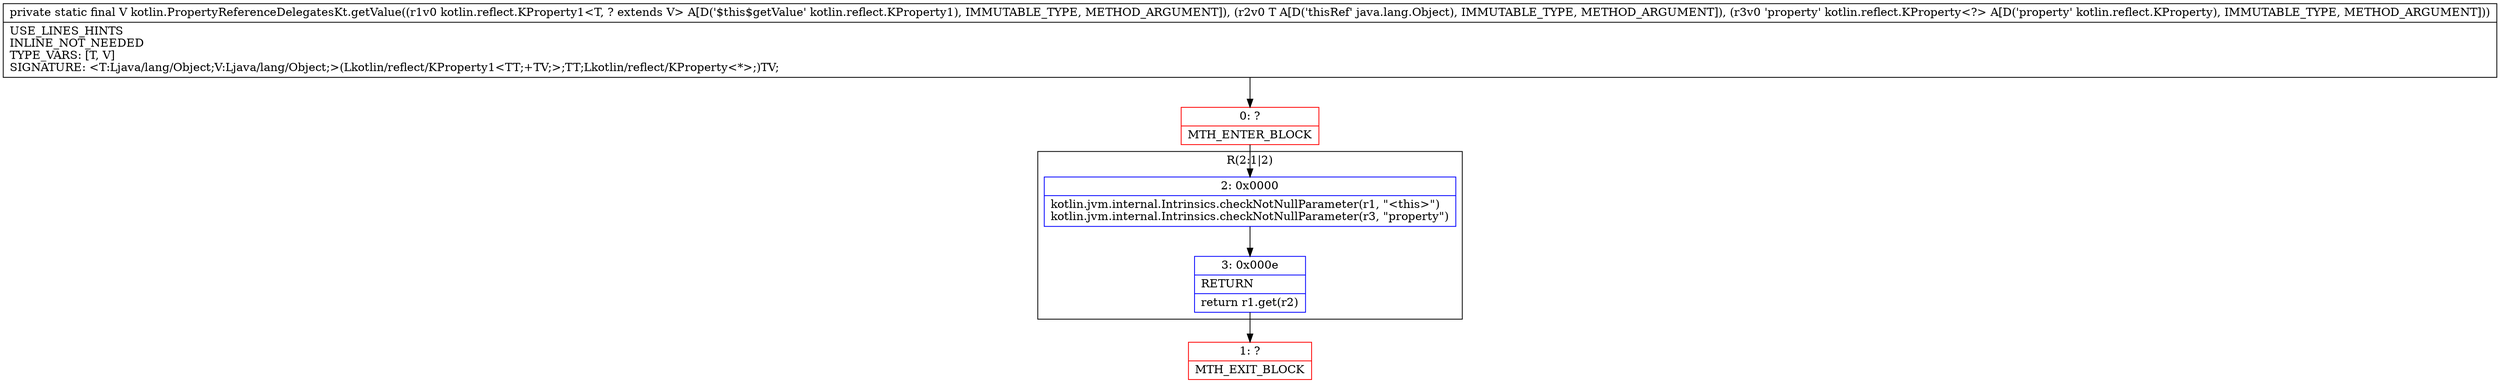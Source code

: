 digraph "CFG forkotlin.PropertyReferenceDelegatesKt.getValue(Lkotlin\/reflect\/KProperty1;Ljava\/lang\/Object;Lkotlin\/reflect\/KProperty;)Ljava\/lang\/Object;" {
subgraph cluster_Region_653503000 {
label = "R(2:1|2)";
node [shape=record,color=blue];
Node_2 [shape=record,label="{2\:\ 0x0000|kotlin.jvm.internal.Intrinsics.checkNotNullParameter(r1, \"\<this\>\")\lkotlin.jvm.internal.Intrinsics.checkNotNullParameter(r3, \"property\")\l}"];
Node_3 [shape=record,label="{3\:\ 0x000e|RETURN\l|return r1.get(r2)\l}"];
}
Node_0 [shape=record,color=red,label="{0\:\ ?|MTH_ENTER_BLOCK\l}"];
Node_1 [shape=record,color=red,label="{1\:\ ?|MTH_EXIT_BLOCK\l}"];
MethodNode[shape=record,label="{private static final V kotlin.PropertyReferenceDelegatesKt.getValue((r1v0 kotlin.reflect.KProperty1\<T, ? extends V\> A[D('$this$getValue' kotlin.reflect.KProperty1), IMMUTABLE_TYPE, METHOD_ARGUMENT]), (r2v0 T A[D('thisRef' java.lang.Object), IMMUTABLE_TYPE, METHOD_ARGUMENT]), (r3v0 'property' kotlin.reflect.KProperty\<?\> A[D('property' kotlin.reflect.KProperty), IMMUTABLE_TYPE, METHOD_ARGUMENT]))  | USE_LINES_HINTS\lINLINE_NOT_NEEDED\lTYPE_VARS: [T, V]\lSIGNATURE: \<T:Ljava\/lang\/Object;V:Ljava\/lang\/Object;\>(Lkotlin\/reflect\/KProperty1\<TT;+TV;\>;TT;Lkotlin\/reflect\/KProperty\<*\>;)TV;\l}"];
MethodNode -> Node_0;Node_2 -> Node_3;
Node_3 -> Node_1;
Node_0 -> Node_2;
}

